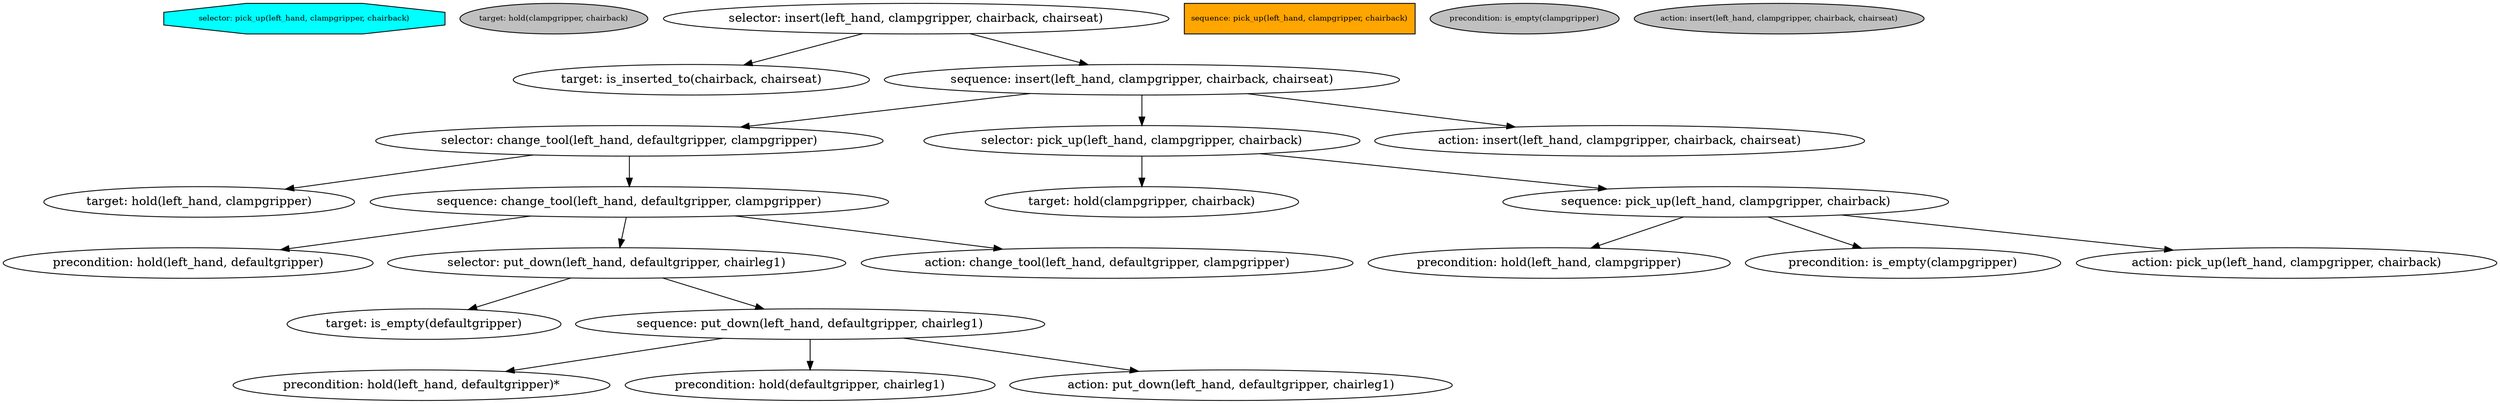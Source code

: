 digraph pastafarianism {
ordering=out;
graph [fontname="times-roman"];
node [fontname="times-roman"];
edge [fontname="times-roman"];
selector [fillcolor=cyan, fontcolor=black, fontsize=9, label="selector: insert(left_hand, clampgripper, chairback, chairseat)", shape=octagon, style=filled];
target [fillcolor=gray, fontcolor=black, fontsize=9, label="target: is_inserted_to(chairback, chairseat)", shape=ellipse, style=filled];
"selector: insert(left_hand, clampgripper, chairback, chairseat)" -> "target: is_inserted_to(chairback, chairseat)";
sequence [fillcolor=orange, fontcolor=black, fontsize=9, label="sequence: insert(left_hand, clampgripper, chairback, chairseat)", shape=box, style=filled];
"selector: insert(left_hand, clampgripper, chairback, chairseat)" -> "sequence: insert(left_hand, clampgripper, chairback, chairseat)";
selector [fillcolor=cyan, fontcolor=black, fontsize=9, label="selector: change_tool(left_hand, defaultgripper, clampgripper)", shape=octagon, style=filled];
"sequence: insert(left_hand, clampgripper, chairback, chairseat)" -> "selector: change_tool(left_hand, defaultgripper, clampgripper)";
target [fillcolor=gray, fontcolor=black, fontsize=9, label="target: hold(left_hand, clampgripper)", shape=ellipse, style=filled];
"selector: change_tool(left_hand, defaultgripper, clampgripper)" -> "target: hold(left_hand, clampgripper)";
sequence [fillcolor=orange, fontcolor=black, fontsize=9, label="sequence: change_tool(left_hand, defaultgripper, clampgripper)", shape=box, style=filled];
"selector: change_tool(left_hand, defaultgripper, clampgripper)" -> "sequence: change_tool(left_hand, defaultgripper, clampgripper)";
precondition [fillcolor=gray, fontcolor=black, fontsize=9, label="precondition: hold(left_hand, defaultgripper)", shape=ellipse, style=filled];
"sequence: change_tool(left_hand, defaultgripper, clampgripper)" -> "precondition: hold(left_hand, defaultgripper)";
selector [fillcolor=cyan, fontcolor=black, fontsize=9, label="selector: put_down(left_hand, defaultgripper, chairleg1)", shape=octagon, style=filled];
"sequence: change_tool(left_hand, defaultgripper, clampgripper)" -> "selector: put_down(left_hand, defaultgripper, chairleg1)";
target [fillcolor=gray, fontcolor=black, fontsize=9, label="target: is_empty(defaultgripper)", shape=ellipse, style=filled];
"selector: put_down(left_hand, defaultgripper, chairleg1)" -> "target: is_empty(defaultgripper)";
sequence [fillcolor=orange, fontcolor=black, fontsize=9, label="sequence: put_down(left_hand, defaultgripper, chairleg1)", shape=box, style=filled];
"selector: put_down(left_hand, defaultgripper, chairleg1)" -> "sequence: put_down(left_hand, defaultgripper, chairleg1)";
precondition [fillcolor=gray, fontcolor=black, fontsize=9, label="precondition: hold(left_hand, defaultgripper)*", shape=ellipse, style=filled];
"sequence: put_down(left_hand, defaultgripper, chairleg1)" -> "precondition: hold(left_hand, defaultgripper)*";
precondition [fillcolor=gray, fontcolor=black, fontsize=9, label="precondition: hold(defaultgripper, chairleg1)", shape=ellipse, style=filled];
"sequence: put_down(left_hand, defaultgripper, chairleg1)" -> "precondition: hold(defaultgripper, chairleg1)";
action [fillcolor=gray, fontcolor=black, fontsize=9, label="action: put_down(left_hand, defaultgripper, chairleg1)", shape=ellipse, style=filled];
"sequence: put_down(left_hand, defaultgripper, chairleg1)" -> "action: put_down(left_hand, defaultgripper, chairleg1)";
action [fillcolor=gray, fontcolor=black, fontsize=9, label="action: change_tool(left_hand, defaultgripper, clampgripper)", shape=ellipse, style=filled];
"sequence: change_tool(left_hand, defaultgripper, clampgripper)" -> "action: change_tool(left_hand, defaultgripper, clampgripper)";
selector [fillcolor=cyan, fontcolor=black, fontsize=9, label="selector: pick_up(left_hand, clampgripper, chairback)", shape=octagon, style=filled];
"sequence: insert(left_hand, clampgripper, chairback, chairseat)" -> "selector: pick_up(left_hand, clampgripper, chairback)";
target [fillcolor=gray, fontcolor=black, fontsize=9, label="target: hold(clampgripper, chairback)", shape=ellipse, style=filled];
"selector: pick_up(left_hand, clampgripper, chairback)" -> "target: hold(clampgripper, chairback)";
sequence [fillcolor=orange, fontcolor=black, fontsize=9, label="sequence: pick_up(left_hand, clampgripper, chairback)", shape=box, style=filled];
"selector: pick_up(left_hand, clampgripper, chairback)" -> "sequence: pick_up(left_hand, clampgripper, chairback)";
precondition [fillcolor=gray, fontcolor=black, fontsize=9, label="precondition: hold(left_hand, clampgripper)", shape=ellipse, style=filled];
"sequence: pick_up(left_hand, clampgripper, chairback)" -> "precondition: hold(left_hand, clampgripper)";
precondition [fillcolor=gray, fontcolor=black, fontsize=9, label="precondition: is_empty(clampgripper)", shape=ellipse, style=filled];
"sequence: pick_up(left_hand, clampgripper, chairback)" -> "precondition: is_empty(clampgripper)";
action [fillcolor=gray, fontcolor=black, fontsize=9, label="action: pick_up(left_hand, clampgripper, chairback)", shape=ellipse, style=filled];
"sequence: pick_up(left_hand, clampgripper, chairback)" -> "action: pick_up(left_hand, clampgripper, chairback)";
action [fillcolor=gray, fontcolor=black, fontsize=9, label="action: insert(left_hand, clampgripper, chairback, chairseat)", shape=ellipse, style=filled];
"sequence: insert(left_hand, clampgripper, chairback, chairseat)" -> "action: insert(left_hand, clampgripper, chairback, chairseat)";
}
